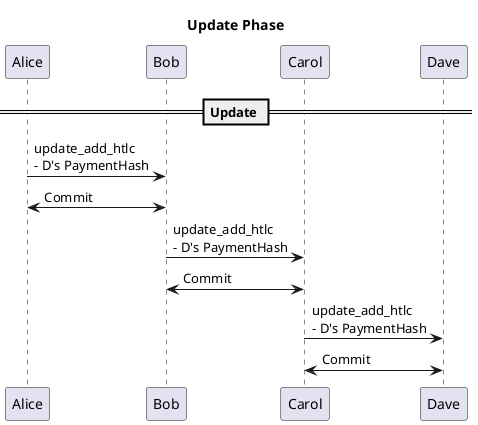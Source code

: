 @startuml
title Update Phase
participant Alice
participant Bob
participant Carol
participant Dave

== Update ==

Alice -> Bob: update_add_htlc\n- D's PaymentHash
Alice <-> Bob: Commit

Bob -> Carol: update_add_htlc\n- D's PaymentHash
Bob <-> Carol: Commit

Carol -> Dave: update_add_htlc\n- D's PaymentHash
Carol <-> Dave: Commit

@enduml

